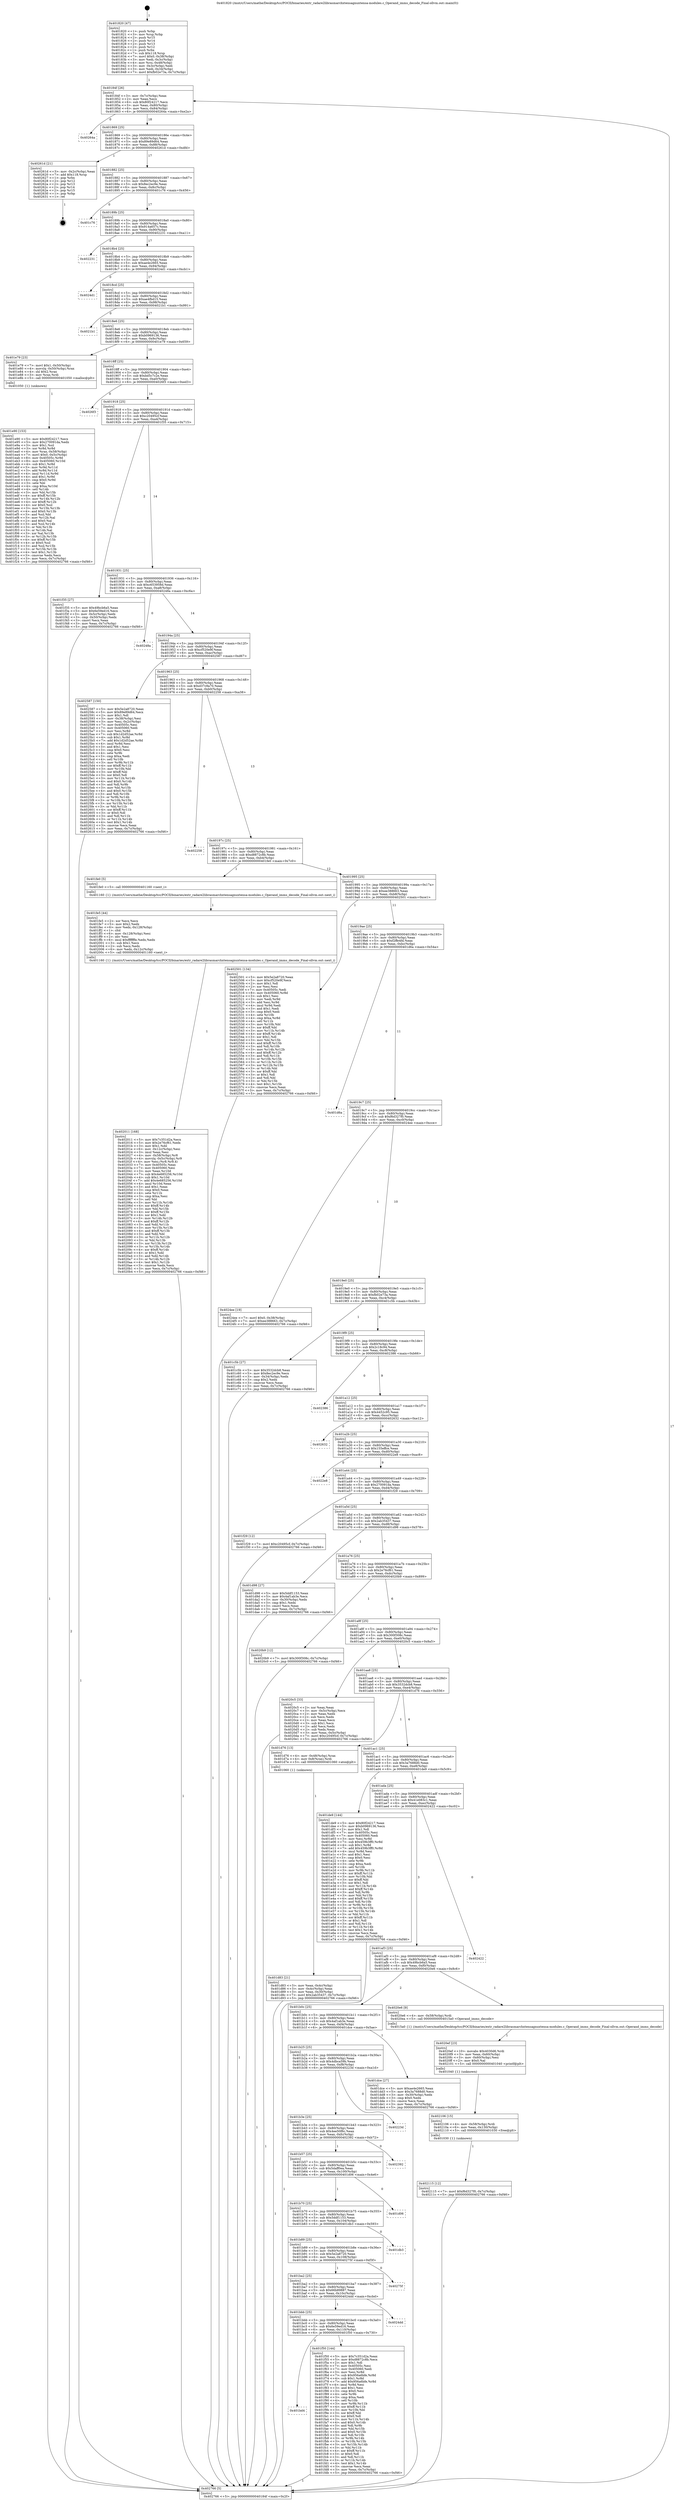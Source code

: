 digraph "0x401820" {
  label = "0x401820 (/mnt/c/Users/mathe/Desktop/tcc/POCII/binaries/extr_radare2librasmarchxtensagnuxtensa-modules.c_Operand_imms_decode_Final-ollvm.out::main(0))"
  labelloc = "t"
  node[shape=record]

  Entry [label="",width=0.3,height=0.3,shape=circle,fillcolor=black,style=filled]
  "0x40184f" [label="{
     0x40184f [26]\l
     | [instrs]\l
     &nbsp;&nbsp;0x40184f \<+3\>: mov -0x7c(%rbp),%eax\l
     &nbsp;&nbsp;0x401852 \<+2\>: mov %eax,%ecx\l
     &nbsp;&nbsp;0x401854 \<+6\>: sub $0x80f24217,%ecx\l
     &nbsp;&nbsp;0x40185a \<+3\>: mov %eax,-0x80(%rbp)\l
     &nbsp;&nbsp;0x40185d \<+6\>: mov %ecx,-0x84(%rbp)\l
     &nbsp;&nbsp;0x401863 \<+6\>: je 000000000040264a \<main+0xe2a\>\l
  }"]
  "0x40264a" [label="{
     0x40264a\l
  }", style=dashed]
  "0x401869" [label="{
     0x401869 [25]\l
     | [instrs]\l
     &nbsp;&nbsp;0x401869 \<+5\>: jmp 000000000040186e \<main+0x4e\>\l
     &nbsp;&nbsp;0x40186e \<+3\>: mov -0x80(%rbp),%eax\l
     &nbsp;&nbsp;0x401871 \<+5\>: sub $0x89e89d64,%eax\l
     &nbsp;&nbsp;0x401876 \<+6\>: mov %eax,-0x88(%rbp)\l
     &nbsp;&nbsp;0x40187c \<+6\>: je 000000000040261d \<main+0xdfd\>\l
  }"]
  Exit [label="",width=0.3,height=0.3,shape=circle,fillcolor=black,style=filled,peripheries=2]
  "0x40261d" [label="{
     0x40261d [21]\l
     | [instrs]\l
     &nbsp;&nbsp;0x40261d \<+3\>: mov -0x2c(%rbp),%eax\l
     &nbsp;&nbsp;0x402620 \<+7\>: add $0x118,%rsp\l
     &nbsp;&nbsp;0x402627 \<+1\>: pop %rbx\l
     &nbsp;&nbsp;0x402628 \<+2\>: pop %r12\l
     &nbsp;&nbsp;0x40262a \<+2\>: pop %r13\l
     &nbsp;&nbsp;0x40262c \<+2\>: pop %r14\l
     &nbsp;&nbsp;0x40262e \<+2\>: pop %r15\l
     &nbsp;&nbsp;0x402630 \<+1\>: pop %rbp\l
     &nbsp;&nbsp;0x402631 \<+1\>: ret\l
  }"]
  "0x401882" [label="{
     0x401882 [25]\l
     | [instrs]\l
     &nbsp;&nbsp;0x401882 \<+5\>: jmp 0000000000401887 \<main+0x67\>\l
     &nbsp;&nbsp;0x401887 \<+3\>: mov -0x80(%rbp),%eax\l
     &nbsp;&nbsp;0x40188a \<+5\>: sub $0x8ec2ec9e,%eax\l
     &nbsp;&nbsp;0x40188f \<+6\>: mov %eax,-0x8c(%rbp)\l
     &nbsp;&nbsp;0x401895 \<+6\>: je 0000000000401c76 \<main+0x456\>\l
  }"]
  "0x402115" [label="{
     0x402115 [12]\l
     | [instrs]\l
     &nbsp;&nbsp;0x402115 \<+7\>: movl $0xf6d327f0,-0x7c(%rbp)\l
     &nbsp;&nbsp;0x40211c \<+5\>: jmp 0000000000402766 \<main+0xf46\>\l
  }"]
  "0x401c76" [label="{
     0x401c76\l
  }", style=dashed]
  "0x40189b" [label="{
     0x40189b [25]\l
     | [instrs]\l
     &nbsp;&nbsp;0x40189b \<+5\>: jmp 00000000004018a0 \<main+0x80\>\l
     &nbsp;&nbsp;0x4018a0 \<+3\>: mov -0x80(%rbp),%eax\l
     &nbsp;&nbsp;0x4018a3 \<+5\>: sub $0x914a657c,%eax\l
     &nbsp;&nbsp;0x4018a8 \<+6\>: mov %eax,-0x90(%rbp)\l
     &nbsp;&nbsp;0x4018ae \<+6\>: je 0000000000402231 \<main+0xa11\>\l
  }"]
  "0x402106" [label="{
     0x402106 [15]\l
     | [instrs]\l
     &nbsp;&nbsp;0x402106 \<+4\>: mov -0x58(%rbp),%rdi\l
     &nbsp;&nbsp;0x40210a \<+6\>: mov %eax,-0x130(%rbp)\l
     &nbsp;&nbsp;0x402110 \<+5\>: call 0000000000401030 \<free@plt\>\l
     | [calls]\l
     &nbsp;&nbsp;0x401030 \{1\} (unknown)\l
  }"]
  "0x402231" [label="{
     0x402231\l
  }", style=dashed]
  "0x4018b4" [label="{
     0x4018b4 [25]\l
     | [instrs]\l
     &nbsp;&nbsp;0x4018b4 \<+5\>: jmp 00000000004018b9 \<main+0x99\>\l
     &nbsp;&nbsp;0x4018b9 \<+3\>: mov -0x80(%rbp),%eax\l
     &nbsp;&nbsp;0x4018bc \<+5\>: sub $0xae4e2665,%eax\l
     &nbsp;&nbsp;0x4018c1 \<+6\>: mov %eax,-0x94(%rbp)\l
     &nbsp;&nbsp;0x4018c7 \<+6\>: je 00000000004024d1 \<main+0xcb1\>\l
  }"]
  "0x4020ef" [label="{
     0x4020ef [23]\l
     | [instrs]\l
     &nbsp;&nbsp;0x4020ef \<+10\>: movabs $0x4030d6,%rdi\l
     &nbsp;&nbsp;0x4020f9 \<+3\>: mov %eax,-0x60(%rbp)\l
     &nbsp;&nbsp;0x4020fc \<+3\>: mov -0x60(%rbp),%esi\l
     &nbsp;&nbsp;0x4020ff \<+2\>: mov $0x0,%al\l
     &nbsp;&nbsp;0x402101 \<+5\>: call 0000000000401040 \<printf@plt\>\l
     | [calls]\l
     &nbsp;&nbsp;0x401040 \{1\} (unknown)\l
  }"]
  "0x4024d1" [label="{
     0x4024d1\l
  }", style=dashed]
  "0x4018cd" [label="{
     0x4018cd [25]\l
     | [instrs]\l
     &nbsp;&nbsp;0x4018cd \<+5\>: jmp 00000000004018d2 \<main+0xb2\>\l
     &nbsp;&nbsp;0x4018d2 \<+3\>: mov -0x80(%rbp),%eax\l
     &nbsp;&nbsp;0x4018d5 \<+5\>: sub $0xae4fbd15,%eax\l
     &nbsp;&nbsp;0x4018da \<+6\>: mov %eax,-0x98(%rbp)\l
     &nbsp;&nbsp;0x4018e0 \<+6\>: je 00000000004021b1 \<main+0x991\>\l
  }"]
  "0x402011" [label="{
     0x402011 [168]\l
     | [instrs]\l
     &nbsp;&nbsp;0x402011 \<+5\>: mov $0x7c351d2a,%ecx\l
     &nbsp;&nbsp;0x402016 \<+5\>: mov $0x2e76cf61,%edx\l
     &nbsp;&nbsp;0x40201b \<+3\>: mov $0x1,%dil\l
     &nbsp;&nbsp;0x40201e \<+6\>: mov -0x12c(%rbp),%esi\l
     &nbsp;&nbsp;0x402024 \<+3\>: imul %eax,%esi\l
     &nbsp;&nbsp;0x402027 \<+4\>: mov -0x58(%rbp),%r8\l
     &nbsp;&nbsp;0x40202b \<+4\>: movslq -0x5c(%rbp),%r9\l
     &nbsp;&nbsp;0x40202f \<+4\>: mov %esi,(%r8,%r9,4)\l
     &nbsp;&nbsp;0x402033 \<+7\>: mov 0x40505c,%eax\l
     &nbsp;&nbsp;0x40203a \<+7\>: mov 0x405060,%esi\l
     &nbsp;&nbsp;0x402041 \<+3\>: mov %eax,%r10d\l
     &nbsp;&nbsp;0x402044 \<+7\>: sub $0x4e685256,%r10d\l
     &nbsp;&nbsp;0x40204b \<+4\>: sub $0x1,%r10d\l
     &nbsp;&nbsp;0x40204f \<+7\>: add $0x4e685256,%r10d\l
     &nbsp;&nbsp;0x402056 \<+4\>: imul %r10d,%eax\l
     &nbsp;&nbsp;0x40205a \<+3\>: and $0x1,%eax\l
     &nbsp;&nbsp;0x40205d \<+3\>: cmp $0x0,%eax\l
     &nbsp;&nbsp;0x402060 \<+4\>: sete %r11b\l
     &nbsp;&nbsp;0x402064 \<+3\>: cmp $0xa,%esi\l
     &nbsp;&nbsp;0x402067 \<+3\>: setl %bl\l
     &nbsp;&nbsp;0x40206a \<+3\>: mov %r11b,%r14b\l
     &nbsp;&nbsp;0x40206d \<+4\>: xor $0xff,%r14b\l
     &nbsp;&nbsp;0x402071 \<+3\>: mov %bl,%r15b\l
     &nbsp;&nbsp;0x402074 \<+4\>: xor $0xff,%r15b\l
     &nbsp;&nbsp;0x402078 \<+4\>: xor $0x1,%dil\l
     &nbsp;&nbsp;0x40207c \<+3\>: mov %r14b,%r12b\l
     &nbsp;&nbsp;0x40207f \<+4\>: and $0xff,%r12b\l
     &nbsp;&nbsp;0x402083 \<+3\>: and %dil,%r11b\l
     &nbsp;&nbsp;0x402086 \<+3\>: mov %r15b,%r13b\l
     &nbsp;&nbsp;0x402089 \<+4\>: and $0xff,%r13b\l
     &nbsp;&nbsp;0x40208d \<+3\>: and %dil,%bl\l
     &nbsp;&nbsp;0x402090 \<+3\>: or %r11b,%r12b\l
     &nbsp;&nbsp;0x402093 \<+3\>: or %bl,%r13b\l
     &nbsp;&nbsp;0x402096 \<+3\>: xor %r13b,%r12b\l
     &nbsp;&nbsp;0x402099 \<+3\>: or %r15b,%r14b\l
     &nbsp;&nbsp;0x40209c \<+4\>: xor $0xff,%r14b\l
     &nbsp;&nbsp;0x4020a0 \<+4\>: or $0x1,%dil\l
     &nbsp;&nbsp;0x4020a4 \<+3\>: and %dil,%r14b\l
     &nbsp;&nbsp;0x4020a7 \<+3\>: or %r14b,%r12b\l
     &nbsp;&nbsp;0x4020aa \<+4\>: test $0x1,%r12b\l
     &nbsp;&nbsp;0x4020ae \<+3\>: cmovne %edx,%ecx\l
     &nbsp;&nbsp;0x4020b1 \<+3\>: mov %ecx,-0x7c(%rbp)\l
     &nbsp;&nbsp;0x4020b4 \<+5\>: jmp 0000000000402766 \<main+0xf46\>\l
  }"]
  "0x4021b1" [label="{
     0x4021b1\l
  }", style=dashed]
  "0x4018e6" [label="{
     0x4018e6 [25]\l
     | [instrs]\l
     &nbsp;&nbsp;0x4018e6 \<+5\>: jmp 00000000004018eb \<main+0xcb\>\l
     &nbsp;&nbsp;0x4018eb \<+3\>: mov -0x80(%rbp),%eax\l
     &nbsp;&nbsp;0x4018ee \<+5\>: sub $0xb0969136,%eax\l
     &nbsp;&nbsp;0x4018f3 \<+6\>: mov %eax,-0x9c(%rbp)\l
     &nbsp;&nbsp;0x4018f9 \<+6\>: je 0000000000401e79 \<main+0x659\>\l
  }"]
  "0x401fe5" [label="{
     0x401fe5 [44]\l
     | [instrs]\l
     &nbsp;&nbsp;0x401fe5 \<+2\>: xor %ecx,%ecx\l
     &nbsp;&nbsp;0x401fe7 \<+5\>: mov $0x2,%edx\l
     &nbsp;&nbsp;0x401fec \<+6\>: mov %edx,-0x128(%rbp)\l
     &nbsp;&nbsp;0x401ff2 \<+1\>: cltd\l
     &nbsp;&nbsp;0x401ff3 \<+6\>: mov -0x128(%rbp),%esi\l
     &nbsp;&nbsp;0x401ff9 \<+2\>: idiv %esi\l
     &nbsp;&nbsp;0x401ffb \<+6\>: imul $0xfffffffe,%edx,%edx\l
     &nbsp;&nbsp;0x402001 \<+3\>: sub $0x1,%ecx\l
     &nbsp;&nbsp;0x402004 \<+2\>: sub %ecx,%edx\l
     &nbsp;&nbsp;0x402006 \<+6\>: mov %edx,-0x12c(%rbp)\l
     &nbsp;&nbsp;0x40200c \<+5\>: call 0000000000401160 \<next_i\>\l
     | [calls]\l
     &nbsp;&nbsp;0x401160 \{1\} (/mnt/c/Users/mathe/Desktop/tcc/POCII/binaries/extr_radare2librasmarchxtensagnuxtensa-modules.c_Operand_imms_decode_Final-ollvm.out::next_i)\l
  }"]
  "0x401e79" [label="{
     0x401e79 [23]\l
     | [instrs]\l
     &nbsp;&nbsp;0x401e79 \<+7\>: movl $0x1,-0x50(%rbp)\l
     &nbsp;&nbsp;0x401e80 \<+4\>: movslq -0x50(%rbp),%rax\l
     &nbsp;&nbsp;0x401e84 \<+4\>: shl $0x2,%rax\l
     &nbsp;&nbsp;0x401e88 \<+3\>: mov %rax,%rdi\l
     &nbsp;&nbsp;0x401e8b \<+5\>: call 0000000000401050 \<malloc@plt\>\l
     | [calls]\l
     &nbsp;&nbsp;0x401050 \{1\} (unknown)\l
  }"]
  "0x4018ff" [label="{
     0x4018ff [25]\l
     | [instrs]\l
     &nbsp;&nbsp;0x4018ff \<+5\>: jmp 0000000000401904 \<main+0xe4\>\l
     &nbsp;&nbsp;0x401904 \<+3\>: mov -0x80(%rbp),%eax\l
     &nbsp;&nbsp;0x401907 \<+5\>: sub $0xbd5c7c2e,%eax\l
     &nbsp;&nbsp;0x40190c \<+6\>: mov %eax,-0xa0(%rbp)\l
     &nbsp;&nbsp;0x401912 \<+6\>: je 00000000004026f3 \<main+0xed3\>\l
  }"]
  "0x401bd4" [label="{
     0x401bd4\l
  }", style=dashed]
  "0x4026f3" [label="{
     0x4026f3\l
  }", style=dashed]
  "0x401918" [label="{
     0x401918 [25]\l
     | [instrs]\l
     &nbsp;&nbsp;0x401918 \<+5\>: jmp 000000000040191d \<main+0xfd\>\l
     &nbsp;&nbsp;0x40191d \<+3\>: mov -0x80(%rbp),%eax\l
     &nbsp;&nbsp;0x401920 \<+5\>: sub $0xc20495cf,%eax\l
     &nbsp;&nbsp;0x401925 \<+6\>: mov %eax,-0xa4(%rbp)\l
     &nbsp;&nbsp;0x40192b \<+6\>: je 0000000000401f35 \<main+0x715\>\l
  }"]
  "0x401f50" [label="{
     0x401f50 [144]\l
     | [instrs]\l
     &nbsp;&nbsp;0x401f50 \<+5\>: mov $0x7c351d2a,%eax\l
     &nbsp;&nbsp;0x401f55 \<+5\>: mov $0xd8872c8b,%ecx\l
     &nbsp;&nbsp;0x401f5a \<+2\>: mov $0x1,%dl\l
     &nbsp;&nbsp;0x401f5c \<+7\>: mov 0x40505c,%esi\l
     &nbsp;&nbsp;0x401f63 \<+7\>: mov 0x405060,%edi\l
     &nbsp;&nbsp;0x401f6a \<+3\>: mov %esi,%r8d\l
     &nbsp;&nbsp;0x401f6d \<+7\>: sub $0x956a6bfe,%r8d\l
     &nbsp;&nbsp;0x401f74 \<+4\>: sub $0x1,%r8d\l
     &nbsp;&nbsp;0x401f78 \<+7\>: add $0x956a6bfe,%r8d\l
     &nbsp;&nbsp;0x401f7f \<+4\>: imul %r8d,%esi\l
     &nbsp;&nbsp;0x401f83 \<+3\>: and $0x1,%esi\l
     &nbsp;&nbsp;0x401f86 \<+3\>: cmp $0x0,%esi\l
     &nbsp;&nbsp;0x401f89 \<+4\>: sete %r9b\l
     &nbsp;&nbsp;0x401f8d \<+3\>: cmp $0xa,%edi\l
     &nbsp;&nbsp;0x401f90 \<+4\>: setl %r10b\l
     &nbsp;&nbsp;0x401f94 \<+3\>: mov %r9b,%r11b\l
     &nbsp;&nbsp;0x401f97 \<+4\>: xor $0xff,%r11b\l
     &nbsp;&nbsp;0x401f9b \<+3\>: mov %r10b,%bl\l
     &nbsp;&nbsp;0x401f9e \<+3\>: xor $0xff,%bl\l
     &nbsp;&nbsp;0x401fa1 \<+3\>: xor $0x0,%dl\l
     &nbsp;&nbsp;0x401fa4 \<+3\>: mov %r11b,%r14b\l
     &nbsp;&nbsp;0x401fa7 \<+4\>: and $0x0,%r14b\l
     &nbsp;&nbsp;0x401fab \<+3\>: and %dl,%r9b\l
     &nbsp;&nbsp;0x401fae \<+3\>: mov %bl,%r15b\l
     &nbsp;&nbsp;0x401fb1 \<+4\>: and $0x0,%r15b\l
     &nbsp;&nbsp;0x401fb5 \<+3\>: and %dl,%r10b\l
     &nbsp;&nbsp;0x401fb8 \<+3\>: or %r9b,%r14b\l
     &nbsp;&nbsp;0x401fbb \<+3\>: or %r10b,%r15b\l
     &nbsp;&nbsp;0x401fbe \<+3\>: xor %r15b,%r14b\l
     &nbsp;&nbsp;0x401fc1 \<+3\>: or %bl,%r11b\l
     &nbsp;&nbsp;0x401fc4 \<+4\>: xor $0xff,%r11b\l
     &nbsp;&nbsp;0x401fc8 \<+3\>: or $0x0,%dl\l
     &nbsp;&nbsp;0x401fcb \<+3\>: and %dl,%r11b\l
     &nbsp;&nbsp;0x401fce \<+3\>: or %r11b,%r14b\l
     &nbsp;&nbsp;0x401fd1 \<+4\>: test $0x1,%r14b\l
     &nbsp;&nbsp;0x401fd5 \<+3\>: cmovne %ecx,%eax\l
     &nbsp;&nbsp;0x401fd8 \<+3\>: mov %eax,-0x7c(%rbp)\l
     &nbsp;&nbsp;0x401fdb \<+5\>: jmp 0000000000402766 \<main+0xf46\>\l
  }"]
  "0x401f35" [label="{
     0x401f35 [27]\l
     | [instrs]\l
     &nbsp;&nbsp;0x401f35 \<+5\>: mov $0x49bcb6a5,%eax\l
     &nbsp;&nbsp;0x401f3a \<+5\>: mov $0x6e59ed16,%ecx\l
     &nbsp;&nbsp;0x401f3f \<+3\>: mov -0x5c(%rbp),%edx\l
     &nbsp;&nbsp;0x401f42 \<+3\>: cmp -0x50(%rbp),%edx\l
     &nbsp;&nbsp;0x401f45 \<+3\>: cmovl %ecx,%eax\l
     &nbsp;&nbsp;0x401f48 \<+3\>: mov %eax,-0x7c(%rbp)\l
     &nbsp;&nbsp;0x401f4b \<+5\>: jmp 0000000000402766 \<main+0xf46\>\l
  }"]
  "0x401931" [label="{
     0x401931 [25]\l
     | [instrs]\l
     &nbsp;&nbsp;0x401931 \<+5\>: jmp 0000000000401936 \<main+0x116\>\l
     &nbsp;&nbsp;0x401936 \<+3\>: mov -0x80(%rbp),%eax\l
     &nbsp;&nbsp;0x401939 \<+5\>: sub $0xc653958d,%eax\l
     &nbsp;&nbsp;0x40193e \<+6\>: mov %eax,-0xa8(%rbp)\l
     &nbsp;&nbsp;0x401944 \<+6\>: je 000000000040248a \<main+0xc6a\>\l
  }"]
  "0x401bbb" [label="{
     0x401bbb [25]\l
     | [instrs]\l
     &nbsp;&nbsp;0x401bbb \<+5\>: jmp 0000000000401bc0 \<main+0x3a0\>\l
     &nbsp;&nbsp;0x401bc0 \<+3\>: mov -0x80(%rbp),%eax\l
     &nbsp;&nbsp;0x401bc3 \<+5\>: sub $0x6e59ed16,%eax\l
     &nbsp;&nbsp;0x401bc8 \<+6\>: mov %eax,-0x110(%rbp)\l
     &nbsp;&nbsp;0x401bce \<+6\>: je 0000000000401f50 \<main+0x730\>\l
  }"]
  "0x40248a" [label="{
     0x40248a\l
  }", style=dashed]
  "0x40194a" [label="{
     0x40194a [25]\l
     | [instrs]\l
     &nbsp;&nbsp;0x40194a \<+5\>: jmp 000000000040194f \<main+0x12f\>\l
     &nbsp;&nbsp;0x40194f \<+3\>: mov -0x80(%rbp),%eax\l
     &nbsp;&nbsp;0x401952 \<+5\>: sub $0xcf520e9f,%eax\l
     &nbsp;&nbsp;0x401957 \<+6\>: mov %eax,-0xac(%rbp)\l
     &nbsp;&nbsp;0x40195d \<+6\>: je 0000000000402587 \<main+0xd67\>\l
  }"]
  "0x4024dd" [label="{
     0x4024dd\l
  }", style=dashed]
  "0x402587" [label="{
     0x402587 [150]\l
     | [instrs]\l
     &nbsp;&nbsp;0x402587 \<+5\>: mov $0x5e2a8720,%eax\l
     &nbsp;&nbsp;0x40258c \<+5\>: mov $0x89e89d64,%ecx\l
     &nbsp;&nbsp;0x402591 \<+2\>: mov $0x1,%dl\l
     &nbsp;&nbsp;0x402593 \<+3\>: mov -0x38(%rbp),%esi\l
     &nbsp;&nbsp;0x402596 \<+3\>: mov %esi,-0x2c(%rbp)\l
     &nbsp;&nbsp;0x402599 \<+7\>: mov 0x40505c,%esi\l
     &nbsp;&nbsp;0x4025a0 \<+7\>: mov 0x405060,%edi\l
     &nbsp;&nbsp;0x4025a7 \<+3\>: mov %esi,%r8d\l
     &nbsp;&nbsp;0x4025aa \<+7\>: sub $0x1d2d52ae,%r8d\l
     &nbsp;&nbsp;0x4025b1 \<+4\>: sub $0x1,%r8d\l
     &nbsp;&nbsp;0x4025b5 \<+7\>: add $0x1d2d52ae,%r8d\l
     &nbsp;&nbsp;0x4025bc \<+4\>: imul %r8d,%esi\l
     &nbsp;&nbsp;0x4025c0 \<+3\>: and $0x1,%esi\l
     &nbsp;&nbsp;0x4025c3 \<+3\>: cmp $0x0,%esi\l
     &nbsp;&nbsp;0x4025c6 \<+4\>: sete %r9b\l
     &nbsp;&nbsp;0x4025ca \<+3\>: cmp $0xa,%edi\l
     &nbsp;&nbsp;0x4025cd \<+4\>: setl %r10b\l
     &nbsp;&nbsp;0x4025d1 \<+3\>: mov %r9b,%r11b\l
     &nbsp;&nbsp;0x4025d4 \<+4\>: xor $0xff,%r11b\l
     &nbsp;&nbsp;0x4025d8 \<+3\>: mov %r10b,%bl\l
     &nbsp;&nbsp;0x4025db \<+3\>: xor $0xff,%bl\l
     &nbsp;&nbsp;0x4025de \<+3\>: xor $0x0,%dl\l
     &nbsp;&nbsp;0x4025e1 \<+3\>: mov %r11b,%r14b\l
     &nbsp;&nbsp;0x4025e4 \<+4\>: and $0x0,%r14b\l
     &nbsp;&nbsp;0x4025e8 \<+3\>: and %dl,%r9b\l
     &nbsp;&nbsp;0x4025eb \<+3\>: mov %bl,%r15b\l
     &nbsp;&nbsp;0x4025ee \<+4\>: and $0x0,%r15b\l
     &nbsp;&nbsp;0x4025f2 \<+3\>: and %dl,%r10b\l
     &nbsp;&nbsp;0x4025f5 \<+3\>: or %r9b,%r14b\l
     &nbsp;&nbsp;0x4025f8 \<+3\>: or %r10b,%r15b\l
     &nbsp;&nbsp;0x4025fb \<+3\>: xor %r15b,%r14b\l
     &nbsp;&nbsp;0x4025fe \<+3\>: or %bl,%r11b\l
     &nbsp;&nbsp;0x402601 \<+4\>: xor $0xff,%r11b\l
     &nbsp;&nbsp;0x402605 \<+3\>: or $0x0,%dl\l
     &nbsp;&nbsp;0x402608 \<+3\>: and %dl,%r11b\l
     &nbsp;&nbsp;0x40260b \<+3\>: or %r11b,%r14b\l
     &nbsp;&nbsp;0x40260e \<+4\>: test $0x1,%r14b\l
     &nbsp;&nbsp;0x402612 \<+3\>: cmovne %ecx,%eax\l
     &nbsp;&nbsp;0x402615 \<+3\>: mov %eax,-0x7c(%rbp)\l
     &nbsp;&nbsp;0x402618 \<+5\>: jmp 0000000000402766 \<main+0xf46\>\l
  }"]
  "0x401963" [label="{
     0x401963 [25]\l
     | [instrs]\l
     &nbsp;&nbsp;0x401963 \<+5\>: jmp 0000000000401968 \<main+0x148\>\l
     &nbsp;&nbsp;0x401968 \<+3\>: mov -0x80(%rbp),%eax\l
     &nbsp;&nbsp;0x40196b \<+5\>: sub $0xd37c9a70,%eax\l
     &nbsp;&nbsp;0x401970 \<+6\>: mov %eax,-0xb0(%rbp)\l
     &nbsp;&nbsp;0x401976 \<+6\>: je 0000000000402258 \<main+0xa38\>\l
  }"]
  "0x401ba2" [label="{
     0x401ba2 [25]\l
     | [instrs]\l
     &nbsp;&nbsp;0x401ba2 \<+5\>: jmp 0000000000401ba7 \<main+0x387\>\l
     &nbsp;&nbsp;0x401ba7 \<+3\>: mov -0x80(%rbp),%eax\l
     &nbsp;&nbsp;0x401baa \<+5\>: sub $0x66b89887,%eax\l
     &nbsp;&nbsp;0x401baf \<+6\>: mov %eax,-0x10c(%rbp)\l
     &nbsp;&nbsp;0x401bb5 \<+6\>: je 00000000004024dd \<main+0xcbd\>\l
  }"]
  "0x402258" [label="{
     0x402258\l
  }", style=dashed]
  "0x40197c" [label="{
     0x40197c [25]\l
     | [instrs]\l
     &nbsp;&nbsp;0x40197c \<+5\>: jmp 0000000000401981 \<main+0x161\>\l
     &nbsp;&nbsp;0x401981 \<+3\>: mov -0x80(%rbp),%eax\l
     &nbsp;&nbsp;0x401984 \<+5\>: sub $0xd8872c8b,%eax\l
     &nbsp;&nbsp;0x401989 \<+6\>: mov %eax,-0xb4(%rbp)\l
     &nbsp;&nbsp;0x40198f \<+6\>: je 0000000000401fe0 \<main+0x7c0\>\l
  }"]
  "0x40275f" [label="{
     0x40275f\l
  }", style=dashed]
  "0x401fe0" [label="{
     0x401fe0 [5]\l
     | [instrs]\l
     &nbsp;&nbsp;0x401fe0 \<+5\>: call 0000000000401160 \<next_i\>\l
     | [calls]\l
     &nbsp;&nbsp;0x401160 \{1\} (/mnt/c/Users/mathe/Desktop/tcc/POCII/binaries/extr_radare2librasmarchxtensagnuxtensa-modules.c_Operand_imms_decode_Final-ollvm.out::next_i)\l
  }"]
  "0x401995" [label="{
     0x401995 [25]\l
     | [instrs]\l
     &nbsp;&nbsp;0x401995 \<+5\>: jmp 000000000040199a \<main+0x17a\>\l
     &nbsp;&nbsp;0x40199a \<+3\>: mov -0x80(%rbp),%eax\l
     &nbsp;&nbsp;0x40199d \<+5\>: sub $0xee388663,%eax\l
     &nbsp;&nbsp;0x4019a2 \<+6\>: mov %eax,-0xb8(%rbp)\l
     &nbsp;&nbsp;0x4019a8 \<+6\>: je 0000000000402501 \<main+0xce1\>\l
  }"]
  "0x401b89" [label="{
     0x401b89 [25]\l
     | [instrs]\l
     &nbsp;&nbsp;0x401b89 \<+5\>: jmp 0000000000401b8e \<main+0x36e\>\l
     &nbsp;&nbsp;0x401b8e \<+3\>: mov -0x80(%rbp),%eax\l
     &nbsp;&nbsp;0x401b91 \<+5\>: sub $0x5e2a8720,%eax\l
     &nbsp;&nbsp;0x401b96 \<+6\>: mov %eax,-0x108(%rbp)\l
     &nbsp;&nbsp;0x401b9c \<+6\>: je 000000000040275f \<main+0xf3f\>\l
  }"]
  "0x402501" [label="{
     0x402501 [134]\l
     | [instrs]\l
     &nbsp;&nbsp;0x402501 \<+5\>: mov $0x5e2a8720,%eax\l
     &nbsp;&nbsp;0x402506 \<+5\>: mov $0xcf520e9f,%ecx\l
     &nbsp;&nbsp;0x40250b \<+2\>: mov $0x1,%dl\l
     &nbsp;&nbsp;0x40250d \<+2\>: xor %esi,%esi\l
     &nbsp;&nbsp;0x40250f \<+7\>: mov 0x40505c,%edi\l
     &nbsp;&nbsp;0x402516 \<+8\>: mov 0x405060,%r8d\l
     &nbsp;&nbsp;0x40251e \<+3\>: sub $0x1,%esi\l
     &nbsp;&nbsp;0x402521 \<+3\>: mov %edi,%r9d\l
     &nbsp;&nbsp;0x402524 \<+3\>: add %esi,%r9d\l
     &nbsp;&nbsp;0x402527 \<+4\>: imul %r9d,%edi\l
     &nbsp;&nbsp;0x40252b \<+3\>: and $0x1,%edi\l
     &nbsp;&nbsp;0x40252e \<+3\>: cmp $0x0,%edi\l
     &nbsp;&nbsp;0x402531 \<+4\>: sete %r10b\l
     &nbsp;&nbsp;0x402535 \<+4\>: cmp $0xa,%r8d\l
     &nbsp;&nbsp;0x402539 \<+4\>: setl %r11b\l
     &nbsp;&nbsp;0x40253d \<+3\>: mov %r10b,%bl\l
     &nbsp;&nbsp;0x402540 \<+3\>: xor $0xff,%bl\l
     &nbsp;&nbsp;0x402543 \<+3\>: mov %r11b,%r14b\l
     &nbsp;&nbsp;0x402546 \<+4\>: xor $0xff,%r14b\l
     &nbsp;&nbsp;0x40254a \<+3\>: xor $0x1,%dl\l
     &nbsp;&nbsp;0x40254d \<+3\>: mov %bl,%r15b\l
     &nbsp;&nbsp;0x402550 \<+4\>: and $0xff,%r15b\l
     &nbsp;&nbsp;0x402554 \<+3\>: and %dl,%r10b\l
     &nbsp;&nbsp;0x402557 \<+3\>: mov %r14b,%r12b\l
     &nbsp;&nbsp;0x40255a \<+4\>: and $0xff,%r12b\l
     &nbsp;&nbsp;0x40255e \<+3\>: and %dl,%r11b\l
     &nbsp;&nbsp;0x402561 \<+3\>: or %r10b,%r15b\l
     &nbsp;&nbsp;0x402564 \<+3\>: or %r11b,%r12b\l
     &nbsp;&nbsp;0x402567 \<+3\>: xor %r12b,%r15b\l
     &nbsp;&nbsp;0x40256a \<+3\>: or %r14b,%bl\l
     &nbsp;&nbsp;0x40256d \<+3\>: xor $0xff,%bl\l
     &nbsp;&nbsp;0x402570 \<+3\>: or $0x1,%dl\l
     &nbsp;&nbsp;0x402573 \<+2\>: and %dl,%bl\l
     &nbsp;&nbsp;0x402575 \<+3\>: or %bl,%r15b\l
     &nbsp;&nbsp;0x402578 \<+4\>: test $0x1,%r15b\l
     &nbsp;&nbsp;0x40257c \<+3\>: cmovne %ecx,%eax\l
     &nbsp;&nbsp;0x40257f \<+3\>: mov %eax,-0x7c(%rbp)\l
     &nbsp;&nbsp;0x402582 \<+5\>: jmp 0000000000402766 \<main+0xf46\>\l
  }"]
  "0x4019ae" [label="{
     0x4019ae [25]\l
     | [instrs]\l
     &nbsp;&nbsp;0x4019ae \<+5\>: jmp 00000000004019b3 \<main+0x193\>\l
     &nbsp;&nbsp;0x4019b3 \<+3\>: mov -0x80(%rbp),%eax\l
     &nbsp;&nbsp;0x4019b6 \<+5\>: sub $0xf2ffe4fd,%eax\l
     &nbsp;&nbsp;0x4019bb \<+6\>: mov %eax,-0xbc(%rbp)\l
     &nbsp;&nbsp;0x4019c1 \<+6\>: je 0000000000401d6a \<main+0x54a\>\l
  }"]
  "0x401db3" [label="{
     0x401db3\l
  }", style=dashed]
  "0x401d6a" [label="{
     0x401d6a\l
  }", style=dashed]
  "0x4019c7" [label="{
     0x4019c7 [25]\l
     | [instrs]\l
     &nbsp;&nbsp;0x4019c7 \<+5\>: jmp 00000000004019cc \<main+0x1ac\>\l
     &nbsp;&nbsp;0x4019cc \<+3\>: mov -0x80(%rbp),%eax\l
     &nbsp;&nbsp;0x4019cf \<+5\>: sub $0xf6d327f0,%eax\l
     &nbsp;&nbsp;0x4019d4 \<+6\>: mov %eax,-0xc0(%rbp)\l
     &nbsp;&nbsp;0x4019da \<+6\>: je 00000000004024ee \<main+0xcce\>\l
  }"]
  "0x401b70" [label="{
     0x401b70 [25]\l
     | [instrs]\l
     &nbsp;&nbsp;0x401b70 \<+5\>: jmp 0000000000401b75 \<main+0x355\>\l
     &nbsp;&nbsp;0x401b75 \<+3\>: mov -0x80(%rbp),%eax\l
     &nbsp;&nbsp;0x401b78 \<+5\>: sub $0x5ddf1153,%eax\l
     &nbsp;&nbsp;0x401b7d \<+6\>: mov %eax,-0x104(%rbp)\l
     &nbsp;&nbsp;0x401b83 \<+6\>: je 0000000000401db3 \<main+0x593\>\l
  }"]
  "0x4024ee" [label="{
     0x4024ee [19]\l
     | [instrs]\l
     &nbsp;&nbsp;0x4024ee \<+7\>: movl $0x0,-0x38(%rbp)\l
     &nbsp;&nbsp;0x4024f5 \<+7\>: movl $0xee388663,-0x7c(%rbp)\l
     &nbsp;&nbsp;0x4024fc \<+5\>: jmp 0000000000402766 \<main+0xf46\>\l
  }"]
  "0x4019e0" [label="{
     0x4019e0 [25]\l
     | [instrs]\l
     &nbsp;&nbsp;0x4019e0 \<+5\>: jmp 00000000004019e5 \<main+0x1c5\>\l
     &nbsp;&nbsp;0x4019e5 \<+3\>: mov -0x80(%rbp),%eax\l
     &nbsp;&nbsp;0x4019e8 \<+5\>: sub $0xfb02e73a,%eax\l
     &nbsp;&nbsp;0x4019ed \<+6\>: mov %eax,-0xc4(%rbp)\l
     &nbsp;&nbsp;0x4019f3 \<+6\>: je 0000000000401c5b \<main+0x43b\>\l
  }"]
  "0x401d06" [label="{
     0x401d06\l
  }", style=dashed]
  "0x401c5b" [label="{
     0x401c5b [27]\l
     | [instrs]\l
     &nbsp;&nbsp;0x401c5b \<+5\>: mov $0x3532dcb8,%eax\l
     &nbsp;&nbsp;0x401c60 \<+5\>: mov $0x8ec2ec9e,%ecx\l
     &nbsp;&nbsp;0x401c65 \<+3\>: mov -0x34(%rbp),%edx\l
     &nbsp;&nbsp;0x401c68 \<+3\>: cmp $0x2,%edx\l
     &nbsp;&nbsp;0x401c6b \<+3\>: cmovne %ecx,%eax\l
     &nbsp;&nbsp;0x401c6e \<+3\>: mov %eax,-0x7c(%rbp)\l
     &nbsp;&nbsp;0x401c71 \<+5\>: jmp 0000000000402766 \<main+0xf46\>\l
  }"]
  "0x4019f9" [label="{
     0x4019f9 [25]\l
     | [instrs]\l
     &nbsp;&nbsp;0x4019f9 \<+5\>: jmp 00000000004019fe \<main+0x1de\>\l
     &nbsp;&nbsp;0x4019fe \<+3\>: mov -0x80(%rbp),%eax\l
     &nbsp;&nbsp;0x401a01 \<+5\>: sub $0x2c18c94,%eax\l
     &nbsp;&nbsp;0x401a06 \<+6\>: mov %eax,-0xc8(%rbp)\l
     &nbsp;&nbsp;0x401a0c \<+6\>: je 0000000000402386 \<main+0xb66\>\l
  }"]
  "0x402766" [label="{
     0x402766 [5]\l
     | [instrs]\l
     &nbsp;&nbsp;0x402766 \<+5\>: jmp 000000000040184f \<main+0x2f\>\l
  }"]
  "0x401820" [label="{
     0x401820 [47]\l
     | [instrs]\l
     &nbsp;&nbsp;0x401820 \<+1\>: push %rbp\l
     &nbsp;&nbsp;0x401821 \<+3\>: mov %rsp,%rbp\l
     &nbsp;&nbsp;0x401824 \<+2\>: push %r15\l
     &nbsp;&nbsp;0x401826 \<+2\>: push %r14\l
     &nbsp;&nbsp;0x401828 \<+2\>: push %r13\l
     &nbsp;&nbsp;0x40182a \<+2\>: push %r12\l
     &nbsp;&nbsp;0x40182c \<+1\>: push %rbx\l
     &nbsp;&nbsp;0x40182d \<+7\>: sub $0x118,%rsp\l
     &nbsp;&nbsp;0x401834 \<+7\>: movl $0x0,-0x38(%rbp)\l
     &nbsp;&nbsp;0x40183b \<+3\>: mov %edi,-0x3c(%rbp)\l
     &nbsp;&nbsp;0x40183e \<+4\>: mov %rsi,-0x48(%rbp)\l
     &nbsp;&nbsp;0x401842 \<+3\>: mov -0x3c(%rbp),%edi\l
     &nbsp;&nbsp;0x401845 \<+3\>: mov %edi,-0x34(%rbp)\l
     &nbsp;&nbsp;0x401848 \<+7\>: movl $0xfb02e73a,-0x7c(%rbp)\l
  }"]
  "0x401b57" [label="{
     0x401b57 [25]\l
     | [instrs]\l
     &nbsp;&nbsp;0x401b57 \<+5\>: jmp 0000000000401b5c \<main+0x33c\>\l
     &nbsp;&nbsp;0x401b5c \<+3\>: mov -0x80(%rbp),%eax\l
     &nbsp;&nbsp;0x401b5f \<+5\>: sub $0x5daff0ea,%eax\l
     &nbsp;&nbsp;0x401b64 \<+6\>: mov %eax,-0x100(%rbp)\l
     &nbsp;&nbsp;0x401b6a \<+6\>: je 0000000000401d06 \<main+0x4e6\>\l
  }"]
  "0x402386" [label="{
     0x402386\l
  }", style=dashed]
  "0x401a12" [label="{
     0x401a12 [25]\l
     | [instrs]\l
     &nbsp;&nbsp;0x401a12 \<+5\>: jmp 0000000000401a17 \<main+0x1f7\>\l
     &nbsp;&nbsp;0x401a17 \<+3\>: mov -0x80(%rbp),%eax\l
     &nbsp;&nbsp;0x401a1a \<+5\>: sub $0x4452c95,%eax\l
     &nbsp;&nbsp;0x401a1f \<+6\>: mov %eax,-0xcc(%rbp)\l
     &nbsp;&nbsp;0x401a25 \<+6\>: je 0000000000402632 \<main+0xe12\>\l
  }"]
  "0x402392" [label="{
     0x402392\l
  }", style=dashed]
  "0x402632" [label="{
     0x402632\l
  }", style=dashed]
  "0x401a2b" [label="{
     0x401a2b [25]\l
     | [instrs]\l
     &nbsp;&nbsp;0x401a2b \<+5\>: jmp 0000000000401a30 \<main+0x210\>\l
     &nbsp;&nbsp;0x401a30 \<+3\>: mov -0x80(%rbp),%eax\l
     &nbsp;&nbsp;0x401a33 \<+5\>: sub $0x155effce,%eax\l
     &nbsp;&nbsp;0x401a38 \<+6\>: mov %eax,-0xd0(%rbp)\l
     &nbsp;&nbsp;0x401a3e \<+6\>: je 00000000004022e8 \<main+0xac8\>\l
  }"]
  "0x401b3e" [label="{
     0x401b3e [25]\l
     | [instrs]\l
     &nbsp;&nbsp;0x401b3e \<+5\>: jmp 0000000000401b43 \<main+0x323\>\l
     &nbsp;&nbsp;0x401b43 \<+3\>: mov -0x80(%rbp),%eax\l
     &nbsp;&nbsp;0x401b46 \<+5\>: sub $0x4ee50f6c,%eax\l
     &nbsp;&nbsp;0x401b4b \<+6\>: mov %eax,-0xfc(%rbp)\l
     &nbsp;&nbsp;0x401b51 \<+6\>: je 0000000000402392 \<main+0xb72\>\l
  }"]
  "0x4022e8" [label="{
     0x4022e8\l
  }", style=dashed]
  "0x401a44" [label="{
     0x401a44 [25]\l
     | [instrs]\l
     &nbsp;&nbsp;0x401a44 \<+5\>: jmp 0000000000401a49 \<main+0x229\>\l
     &nbsp;&nbsp;0x401a49 \<+3\>: mov -0x80(%rbp),%eax\l
     &nbsp;&nbsp;0x401a4c \<+5\>: sub $0x270091da,%eax\l
     &nbsp;&nbsp;0x401a51 \<+6\>: mov %eax,-0xd4(%rbp)\l
     &nbsp;&nbsp;0x401a57 \<+6\>: je 0000000000401f29 \<main+0x709\>\l
  }"]
  "0x40223d" [label="{
     0x40223d\l
  }", style=dashed]
  "0x401f29" [label="{
     0x401f29 [12]\l
     | [instrs]\l
     &nbsp;&nbsp;0x401f29 \<+7\>: movl $0xc20495cf,-0x7c(%rbp)\l
     &nbsp;&nbsp;0x401f30 \<+5\>: jmp 0000000000402766 \<main+0xf46\>\l
  }"]
  "0x401a5d" [label="{
     0x401a5d [25]\l
     | [instrs]\l
     &nbsp;&nbsp;0x401a5d \<+5\>: jmp 0000000000401a62 \<main+0x242\>\l
     &nbsp;&nbsp;0x401a62 \<+3\>: mov -0x80(%rbp),%eax\l
     &nbsp;&nbsp;0x401a65 \<+5\>: sub $0x2ab35437,%eax\l
     &nbsp;&nbsp;0x401a6a \<+6\>: mov %eax,-0xd8(%rbp)\l
     &nbsp;&nbsp;0x401a70 \<+6\>: je 0000000000401d98 \<main+0x578\>\l
  }"]
  "0x401e90" [label="{
     0x401e90 [153]\l
     | [instrs]\l
     &nbsp;&nbsp;0x401e90 \<+5\>: mov $0x80f24217,%ecx\l
     &nbsp;&nbsp;0x401e95 \<+5\>: mov $0x270091da,%edx\l
     &nbsp;&nbsp;0x401e9a \<+3\>: mov $0x1,%sil\l
     &nbsp;&nbsp;0x401e9d \<+3\>: xor %r8d,%r8d\l
     &nbsp;&nbsp;0x401ea0 \<+4\>: mov %rax,-0x58(%rbp)\l
     &nbsp;&nbsp;0x401ea4 \<+7\>: movl $0x0,-0x5c(%rbp)\l
     &nbsp;&nbsp;0x401eab \<+8\>: mov 0x40505c,%r9d\l
     &nbsp;&nbsp;0x401eb3 \<+8\>: mov 0x405060,%r10d\l
     &nbsp;&nbsp;0x401ebb \<+4\>: sub $0x1,%r8d\l
     &nbsp;&nbsp;0x401ebf \<+3\>: mov %r9d,%r11d\l
     &nbsp;&nbsp;0x401ec2 \<+3\>: add %r8d,%r11d\l
     &nbsp;&nbsp;0x401ec5 \<+4\>: imul %r11d,%r9d\l
     &nbsp;&nbsp;0x401ec9 \<+4\>: and $0x1,%r9d\l
     &nbsp;&nbsp;0x401ecd \<+4\>: cmp $0x0,%r9d\l
     &nbsp;&nbsp;0x401ed1 \<+3\>: sete %bl\l
     &nbsp;&nbsp;0x401ed4 \<+4\>: cmp $0xa,%r10d\l
     &nbsp;&nbsp;0x401ed8 \<+4\>: setl %r14b\l
     &nbsp;&nbsp;0x401edc \<+3\>: mov %bl,%r15b\l
     &nbsp;&nbsp;0x401edf \<+4\>: xor $0xff,%r15b\l
     &nbsp;&nbsp;0x401ee3 \<+3\>: mov %r14b,%r12b\l
     &nbsp;&nbsp;0x401ee6 \<+4\>: xor $0xff,%r12b\l
     &nbsp;&nbsp;0x401eea \<+4\>: xor $0x0,%sil\l
     &nbsp;&nbsp;0x401eee \<+3\>: mov %r15b,%r13b\l
     &nbsp;&nbsp;0x401ef1 \<+4\>: and $0x0,%r13b\l
     &nbsp;&nbsp;0x401ef5 \<+3\>: and %sil,%bl\l
     &nbsp;&nbsp;0x401ef8 \<+3\>: mov %r12b,%al\l
     &nbsp;&nbsp;0x401efb \<+2\>: and $0x0,%al\l
     &nbsp;&nbsp;0x401efd \<+3\>: and %sil,%r14b\l
     &nbsp;&nbsp;0x401f00 \<+3\>: or %bl,%r13b\l
     &nbsp;&nbsp;0x401f03 \<+3\>: or %r14b,%al\l
     &nbsp;&nbsp;0x401f06 \<+3\>: xor %al,%r13b\l
     &nbsp;&nbsp;0x401f09 \<+3\>: or %r12b,%r15b\l
     &nbsp;&nbsp;0x401f0c \<+4\>: xor $0xff,%r15b\l
     &nbsp;&nbsp;0x401f10 \<+4\>: or $0x0,%sil\l
     &nbsp;&nbsp;0x401f14 \<+3\>: and %sil,%r15b\l
     &nbsp;&nbsp;0x401f17 \<+3\>: or %r15b,%r13b\l
     &nbsp;&nbsp;0x401f1a \<+4\>: test $0x1,%r13b\l
     &nbsp;&nbsp;0x401f1e \<+3\>: cmovne %edx,%ecx\l
     &nbsp;&nbsp;0x401f21 \<+3\>: mov %ecx,-0x7c(%rbp)\l
     &nbsp;&nbsp;0x401f24 \<+5\>: jmp 0000000000402766 \<main+0xf46\>\l
  }"]
  "0x401d98" [label="{
     0x401d98 [27]\l
     | [instrs]\l
     &nbsp;&nbsp;0x401d98 \<+5\>: mov $0x5ddf1153,%eax\l
     &nbsp;&nbsp;0x401d9d \<+5\>: mov $0x4af1ab3e,%ecx\l
     &nbsp;&nbsp;0x401da2 \<+3\>: mov -0x30(%rbp),%edx\l
     &nbsp;&nbsp;0x401da5 \<+3\>: cmp $0x1,%edx\l
     &nbsp;&nbsp;0x401da8 \<+3\>: cmovl %ecx,%eax\l
     &nbsp;&nbsp;0x401dab \<+3\>: mov %eax,-0x7c(%rbp)\l
     &nbsp;&nbsp;0x401dae \<+5\>: jmp 0000000000402766 \<main+0xf46\>\l
  }"]
  "0x401a76" [label="{
     0x401a76 [25]\l
     | [instrs]\l
     &nbsp;&nbsp;0x401a76 \<+5\>: jmp 0000000000401a7b \<main+0x25b\>\l
     &nbsp;&nbsp;0x401a7b \<+3\>: mov -0x80(%rbp),%eax\l
     &nbsp;&nbsp;0x401a7e \<+5\>: sub $0x2e76cf61,%eax\l
     &nbsp;&nbsp;0x401a83 \<+6\>: mov %eax,-0xdc(%rbp)\l
     &nbsp;&nbsp;0x401a89 \<+6\>: je 00000000004020b9 \<main+0x899\>\l
  }"]
  "0x401b25" [label="{
     0x401b25 [25]\l
     | [instrs]\l
     &nbsp;&nbsp;0x401b25 \<+5\>: jmp 0000000000401b2a \<main+0x30a\>\l
     &nbsp;&nbsp;0x401b2a \<+3\>: mov -0x80(%rbp),%eax\l
     &nbsp;&nbsp;0x401b2d \<+5\>: sub $0x4dbca59b,%eax\l
     &nbsp;&nbsp;0x401b32 \<+6\>: mov %eax,-0xf8(%rbp)\l
     &nbsp;&nbsp;0x401b38 \<+6\>: je 000000000040223d \<main+0xa1d\>\l
  }"]
  "0x4020b9" [label="{
     0x4020b9 [12]\l
     | [instrs]\l
     &nbsp;&nbsp;0x4020b9 \<+7\>: movl $0x300f308c,-0x7c(%rbp)\l
     &nbsp;&nbsp;0x4020c0 \<+5\>: jmp 0000000000402766 \<main+0xf46\>\l
  }"]
  "0x401a8f" [label="{
     0x401a8f [25]\l
     | [instrs]\l
     &nbsp;&nbsp;0x401a8f \<+5\>: jmp 0000000000401a94 \<main+0x274\>\l
     &nbsp;&nbsp;0x401a94 \<+3\>: mov -0x80(%rbp),%eax\l
     &nbsp;&nbsp;0x401a97 \<+5\>: sub $0x300f308c,%eax\l
     &nbsp;&nbsp;0x401a9c \<+6\>: mov %eax,-0xe0(%rbp)\l
     &nbsp;&nbsp;0x401aa2 \<+6\>: je 00000000004020c5 \<main+0x8a5\>\l
  }"]
  "0x401dce" [label="{
     0x401dce [27]\l
     | [instrs]\l
     &nbsp;&nbsp;0x401dce \<+5\>: mov $0xae4e2665,%eax\l
     &nbsp;&nbsp;0x401dd3 \<+5\>: mov $0x3a7688d0,%ecx\l
     &nbsp;&nbsp;0x401dd8 \<+3\>: mov -0x30(%rbp),%edx\l
     &nbsp;&nbsp;0x401ddb \<+3\>: cmp $0x0,%edx\l
     &nbsp;&nbsp;0x401dde \<+3\>: cmove %ecx,%eax\l
     &nbsp;&nbsp;0x401de1 \<+3\>: mov %eax,-0x7c(%rbp)\l
     &nbsp;&nbsp;0x401de4 \<+5\>: jmp 0000000000402766 \<main+0xf46\>\l
  }"]
  "0x4020c5" [label="{
     0x4020c5 [33]\l
     | [instrs]\l
     &nbsp;&nbsp;0x4020c5 \<+2\>: xor %eax,%eax\l
     &nbsp;&nbsp;0x4020c7 \<+3\>: mov -0x5c(%rbp),%ecx\l
     &nbsp;&nbsp;0x4020ca \<+2\>: mov %eax,%edx\l
     &nbsp;&nbsp;0x4020cc \<+2\>: sub %ecx,%edx\l
     &nbsp;&nbsp;0x4020ce \<+2\>: mov %eax,%ecx\l
     &nbsp;&nbsp;0x4020d0 \<+3\>: sub $0x1,%ecx\l
     &nbsp;&nbsp;0x4020d3 \<+2\>: add %ecx,%edx\l
     &nbsp;&nbsp;0x4020d5 \<+2\>: sub %edx,%eax\l
     &nbsp;&nbsp;0x4020d7 \<+3\>: mov %eax,-0x5c(%rbp)\l
     &nbsp;&nbsp;0x4020da \<+7\>: movl $0xc20495cf,-0x7c(%rbp)\l
     &nbsp;&nbsp;0x4020e1 \<+5\>: jmp 0000000000402766 \<main+0xf46\>\l
  }"]
  "0x401aa8" [label="{
     0x401aa8 [25]\l
     | [instrs]\l
     &nbsp;&nbsp;0x401aa8 \<+5\>: jmp 0000000000401aad \<main+0x28d\>\l
     &nbsp;&nbsp;0x401aad \<+3\>: mov -0x80(%rbp),%eax\l
     &nbsp;&nbsp;0x401ab0 \<+5\>: sub $0x3532dcb8,%eax\l
     &nbsp;&nbsp;0x401ab5 \<+6\>: mov %eax,-0xe4(%rbp)\l
     &nbsp;&nbsp;0x401abb \<+6\>: je 0000000000401d76 \<main+0x556\>\l
  }"]
  "0x401b0c" [label="{
     0x401b0c [25]\l
     | [instrs]\l
     &nbsp;&nbsp;0x401b0c \<+5\>: jmp 0000000000401b11 \<main+0x2f1\>\l
     &nbsp;&nbsp;0x401b11 \<+3\>: mov -0x80(%rbp),%eax\l
     &nbsp;&nbsp;0x401b14 \<+5\>: sub $0x4af1ab3e,%eax\l
     &nbsp;&nbsp;0x401b19 \<+6\>: mov %eax,-0xf4(%rbp)\l
     &nbsp;&nbsp;0x401b1f \<+6\>: je 0000000000401dce \<main+0x5ae\>\l
  }"]
  "0x401d76" [label="{
     0x401d76 [13]\l
     | [instrs]\l
     &nbsp;&nbsp;0x401d76 \<+4\>: mov -0x48(%rbp),%rax\l
     &nbsp;&nbsp;0x401d7a \<+4\>: mov 0x8(%rax),%rdi\l
     &nbsp;&nbsp;0x401d7e \<+5\>: call 0000000000401060 \<atoi@plt\>\l
     | [calls]\l
     &nbsp;&nbsp;0x401060 \{1\} (unknown)\l
  }"]
  "0x401ac1" [label="{
     0x401ac1 [25]\l
     | [instrs]\l
     &nbsp;&nbsp;0x401ac1 \<+5\>: jmp 0000000000401ac6 \<main+0x2a6\>\l
     &nbsp;&nbsp;0x401ac6 \<+3\>: mov -0x80(%rbp),%eax\l
     &nbsp;&nbsp;0x401ac9 \<+5\>: sub $0x3a7688d0,%eax\l
     &nbsp;&nbsp;0x401ace \<+6\>: mov %eax,-0xe8(%rbp)\l
     &nbsp;&nbsp;0x401ad4 \<+6\>: je 0000000000401de9 \<main+0x5c9\>\l
  }"]
  "0x401d83" [label="{
     0x401d83 [21]\l
     | [instrs]\l
     &nbsp;&nbsp;0x401d83 \<+3\>: mov %eax,-0x4c(%rbp)\l
     &nbsp;&nbsp;0x401d86 \<+3\>: mov -0x4c(%rbp),%eax\l
     &nbsp;&nbsp;0x401d89 \<+3\>: mov %eax,-0x30(%rbp)\l
     &nbsp;&nbsp;0x401d8c \<+7\>: movl $0x2ab35437,-0x7c(%rbp)\l
     &nbsp;&nbsp;0x401d93 \<+5\>: jmp 0000000000402766 \<main+0xf46\>\l
  }"]
  "0x4020e6" [label="{
     0x4020e6 [9]\l
     | [instrs]\l
     &nbsp;&nbsp;0x4020e6 \<+4\>: mov -0x58(%rbp),%rdi\l
     &nbsp;&nbsp;0x4020ea \<+5\>: call 00000000004015a0 \<Operand_imms_decode\>\l
     | [calls]\l
     &nbsp;&nbsp;0x4015a0 \{1\} (/mnt/c/Users/mathe/Desktop/tcc/POCII/binaries/extr_radare2librasmarchxtensagnuxtensa-modules.c_Operand_imms_decode_Final-ollvm.out::Operand_imms_decode)\l
  }"]
  "0x401de9" [label="{
     0x401de9 [144]\l
     | [instrs]\l
     &nbsp;&nbsp;0x401de9 \<+5\>: mov $0x80f24217,%eax\l
     &nbsp;&nbsp;0x401dee \<+5\>: mov $0xb0969136,%ecx\l
     &nbsp;&nbsp;0x401df3 \<+2\>: mov $0x1,%dl\l
     &nbsp;&nbsp;0x401df5 \<+7\>: mov 0x40505c,%esi\l
     &nbsp;&nbsp;0x401dfc \<+7\>: mov 0x405060,%edi\l
     &nbsp;&nbsp;0x401e03 \<+3\>: mov %esi,%r8d\l
     &nbsp;&nbsp;0x401e06 \<+7\>: sub $0x459b3ff0,%r8d\l
     &nbsp;&nbsp;0x401e0d \<+4\>: sub $0x1,%r8d\l
     &nbsp;&nbsp;0x401e11 \<+7\>: add $0x459b3ff0,%r8d\l
     &nbsp;&nbsp;0x401e18 \<+4\>: imul %r8d,%esi\l
     &nbsp;&nbsp;0x401e1c \<+3\>: and $0x1,%esi\l
     &nbsp;&nbsp;0x401e1f \<+3\>: cmp $0x0,%esi\l
     &nbsp;&nbsp;0x401e22 \<+4\>: sete %r9b\l
     &nbsp;&nbsp;0x401e26 \<+3\>: cmp $0xa,%edi\l
     &nbsp;&nbsp;0x401e29 \<+4\>: setl %r10b\l
     &nbsp;&nbsp;0x401e2d \<+3\>: mov %r9b,%r11b\l
     &nbsp;&nbsp;0x401e30 \<+4\>: xor $0xff,%r11b\l
     &nbsp;&nbsp;0x401e34 \<+3\>: mov %r10b,%bl\l
     &nbsp;&nbsp;0x401e37 \<+3\>: xor $0xff,%bl\l
     &nbsp;&nbsp;0x401e3a \<+3\>: xor $0x1,%dl\l
     &nbsp;&nbsp;0x401e3d \<+3\>: mov %r11b,%r14b\l
     &nbsp;&nbsp;0x401e40 \<+4\>: and $0xff,%r14b\l
     &nbsp;&nbsp;0x401e44 \<+3\>: and %dl,%r9b\l
     &nbsp;&nbsp;0x401e47 \<+3\>: mov %bl,%r15b\l
     &nbsp;&nbsp;0x401e4a \<+4\>: and $0xff,%r15b\l
     &nbsp;&nbsp;0x401e4e \<+3\>: and %dl,%r10b\l
     &nbsp;&nbsp;0x401e51 \<+3\>: or %r9b,%r14b\l
     &nbsp;&nbsp;0x401e54 \<+3\>: or %r10b,%r15b\l
     &nbsp;&nbsp;0x401e57 \<+3\>: xor %r15b,%r14b\l
     &nbsp;&nbsp;0x401e5a \<+3\>: or %bl,%r11b\l
     &nbsp;&nbsp;0x401e5d \<+4\>: xor $0xff,%r11b\l
     &nbsp;&nbsp;0x401e61 \<+3\>: or $0x1,%dl\l
     &nbsp;&nbsp;0x401e64 \<+3\>: and %dl,%r11b\l
     &nbsp;&nbsp;0x401e67 \<+3\>: or %r11b,%r14b\l
     &nbsp;&nbsp;0x401e6a \<+4\>: test $0x1,%r14b\l
     &nbsp;&nbsp;0x401e6e \<+3\>: cmovne %ecx,%eax\l
     &nbsp;&nbsp;0x401e71 \<+3\>: mov %eax,-0x7c(%rbp)\l
     &nbsp;&nbsp;0x401e74 \<+5\>: jmp 0000000000402766 \<main+0xf46\>\l
  }"]
  "0x401ada" [label="{
     0x401ada [25]\l
     | [instrs]\l
     &nbsp;&nbsp;0x401ada \<+5\>: jmp 0000000000401adf \<main+0x2bf\>\l
     &nbsp;&nbsp;0x401adf \<+3\>: mov -0x80(%rbp),%eax\l
     &nbsp;&nbsp;0x401ae2 \<+5\>: sub $0x41e083c1,%eax\l
     &nbsp;&nbsp;0x401ae7 \<+6\>: mov %eax,-0xec(%rbp)\l
     &nbsp;&nbsp;0x401aed \<+6\>: je 0000000000402422 \<main+0xc02\>\l
  }"]
  "0x401af3" [label="{
     0x401af3 [25]\l
     | [instrs]\l
     &nbsp;&nbsp;0x401af3 \<+5\>: jmp 0000000000401af8 \<main+0x2d8\>\l
     &nbsp;&nbsp;0x401af8 \<+3\>: mov -0x80(%rbp),%eax\l
     &nbsp;&nbsp;0x401afb \<+5\>: sub $0x49bcb6a5,%eax\l
     &nbsp;&nbsp;0x401b00 \<+6\>: mov %eax,-0xf0(%rbp)\l
     &nbsp;&nbsp;0x401b06 \<+6\>: je 00000000004020e6 \<main+0x8c6\>\l
  }"]
  "0x402422" [label="{
     0x402422\l
  }", style=dashed]
  Entry -> "0x401820" [label=" 1"]
  "0x40184f" -> "0x40264a" [label=" 0"]
  "0x40184f" -> "0x401869" [label=" 18"]
  "0x40261d" -> Exit [label=" 1"]
  "0x401869" -> "0x40261d" [label=" 1"]
  "0x401869" -> "0x401882" [label=" 17"]
  "0x402587" -> "0x402766" [label=" 1"]
  "0x401882" -> "0x401c76" [label=" 0"]
  "0x401882" -> "0x40189b" [label=" 17"]
  "0x402501" -> "0x402766" [label=" 1"]
  "0x40189b" -> "0x402231" [label=" 0"]
  "0x40189b" -> "0x4018b4" [label=" 17"]
  "0x4024ee" -> "0x402766" [label=" 1"]
  "0x4018b4" -> "0x4024d1" [label=" 0"]
  "0x4018b4" -> "0x4018cd" [label=" 17"]
  "0x402115" -> "0x402766" [label=" 1"]
  "0x4018cd" -> "0x4021b1" [label=" 0"]
  "0x4018cd" -> "0x4018e6" [label=" 17"]
  "0x402106" -> "0x402115" [label=" 1"]
  "0x4018e6" -> "0x401e79" [label=" 1"]
  "0x4018e6" -> "0x4018ff" [label=" 16"]
  "0x4020ef" -> "0x402106" [label=" 1"]
  "0x4018ff" -> "0x4026f3" [label=" 0"]
  "0x4018ff" -> "0x401918" [label=" 16"]
  "0x4020e6" -> "0x4020ef" [label=" 1"]
  "0x401918" -> "0x401f35" [label=" 2"]
  "0x401918" -> "0x401931" [label=" 14"]
  "0x4020c5" -> "0x402766" [label=" 1"]
  "0x401931" -> "0x40248a" [label=" 0"]
  "0x401931" -> "0x40194a" [label=" 14"]
  "0x402011" -> "0x402766" [label=" 1"]
  "0x40194a" -> "0x402587" [label=" 1"]
  "0x40194a" -> "0x401963" [label=" 13"]
  "0x401fe5" -> "0x402011" [label=" 1"]
  "0x401963" -> "0x402258" [label=" 0"]
  "0x401963" -> "0x40197c" [label=" 13"]
  "0x401f50" -> "0x402766" [label=" 1"]
  "0x40197c" -> "0x401fe0" [label=" 1"]
  "0x40197c" -> "0x401995" [label=" 12"]
  "0x401bbb" -> "0x401bd4" [label=" 0"]
  "0x401995" -> "0x402501" [label=" 1"]
  "0x401995" -> "0x4019ae" [label=" 11"]
  "0x4020b9" -> "0x402766" [label=" 1"]
  "0x4019ae" -> "0x401d6a" [label=" 0"]
  "0x4019ae" -> "0x4019c7" [label=" 11"]
  "0x401ba2" -> "0x401bbb" [label=" 1"]
  "0x4019c7" -> "0x4024ee" [label=" 1"]
  "0x4019c7" -> "0x4019e0" [label=" 10"]
  "0x401fe0" -> "0x401fe5" [label=" 1"]
  "0x4019e0" -> "0x401c5b" [label=" 1"]
  "0x4019e0" -> "0x4019f9" [label=" 9"]
  "0x401c5b" -> "0x402766" [label=" 1"]
  "0x401820" -> "0x40184f" [label=" 1"]
  "0x402766" -> "0x40184f" [label=" 17"]
  "0x401b89" -> "0x401ba2" [label=" 1"]
  "0x4019f9" -> "0x402386" [label=" 0"]
  "0x4019f9" -> "0x401a12" [label=" 9"]
  "0x401bbb" -> "0x401f50" [label=" 1"]
  "0x401a12" -> "0x402632" [label=" 0"]
  "0x401a12" -> "0x401a2b" [label=" 9"]
  "0x401b70" -> "0x401b89" [label=" 1"]
  "0x401a2b" -> "0x4022e8" [label=" 0"]
  "0x401a2b" -> "0x401a44" [label=" 9"]
  "0x401ba2" -> "0x4024dd" [label=" 0"]
  "0x401a44" -> "0x401f29" [label=" 1"]
  "0x401a44" -> "0x401a5d" [label=" 8"]
  "0x401b57" -> "0x401b70" [label=" 1"]
  "0x401a5d" -> "0x401d98" [label=" 1"]
  "0x401a5d" -> "0x401a76" [label=" 7"]
  "0x401b89" -> "0x40275f" [label=" 0"]
  "0x401a76" -> "0x4020b9" [label=" 1"]
  "0x401a76" -> "0x401a8f" [label=" 6"]
  "0x401b3e" -> "0x401b57" [label=" 1"]
  "0x401a8f" -> "0x4020c5" [label=" 1"]
  "0x401a8f" -> "0x401aa8" [label=" 5"]
  "0x401b3e" -> "0x402392" [label=" 0"]
  "0x401aa8" -> "0x401d76" [label=" 1"]
  "0x401aa8" -> "0x401ac1" [label=" 4"]
  "0x401d76" -> "0x401d83" [label=" 1"]
  "0x401d83" -> "0x402766" [label=" 1"]
  "0x401d98" -> "0x402766" [label=" 1"]
  "0x401b25" -> "0x401b3e" [label=" 1"]
  "0x401ac1" -> "0x401de9" [label=" 1"]
  "0x401ac1" -> "0x401ada" [label=" 3"]
  "0x401b25" -> "0x40223d" [label=" 0"]
  "0x401ada" -> "0x402422" [label=" 0"]
  "0x401ada" -> "0x401af3" [label=" 3"]
  "0x401b57" -> "0x401d06" [label=" 0"]
  "0x401af3" -> "0x4020e6" [label=" 1"]
  "0x401af3" -> "0x401b0c" [label=" 2"]
  "0x401b70" -> "0x401db3" [label=" 0"]
  "0x401b0c" -> "0x401dce" [label=" 1"]
  "0x401b0c" -> "0x401b25" [label=" 1"]
  "0x401dce" -> "0x402766" [label=" 1"]
  "0x401de9" -> "0x402766" [label=" 1"]
  "0x401e79" -> "0x401e90" [label=" 1"]
  "0x401e90" -> "0x402766" [label=" 1"]
  "0x401f29" -> "0x402766" [label=" 1"]
  "0x401f35" -> "0x402766" [label=" 2"]
}

